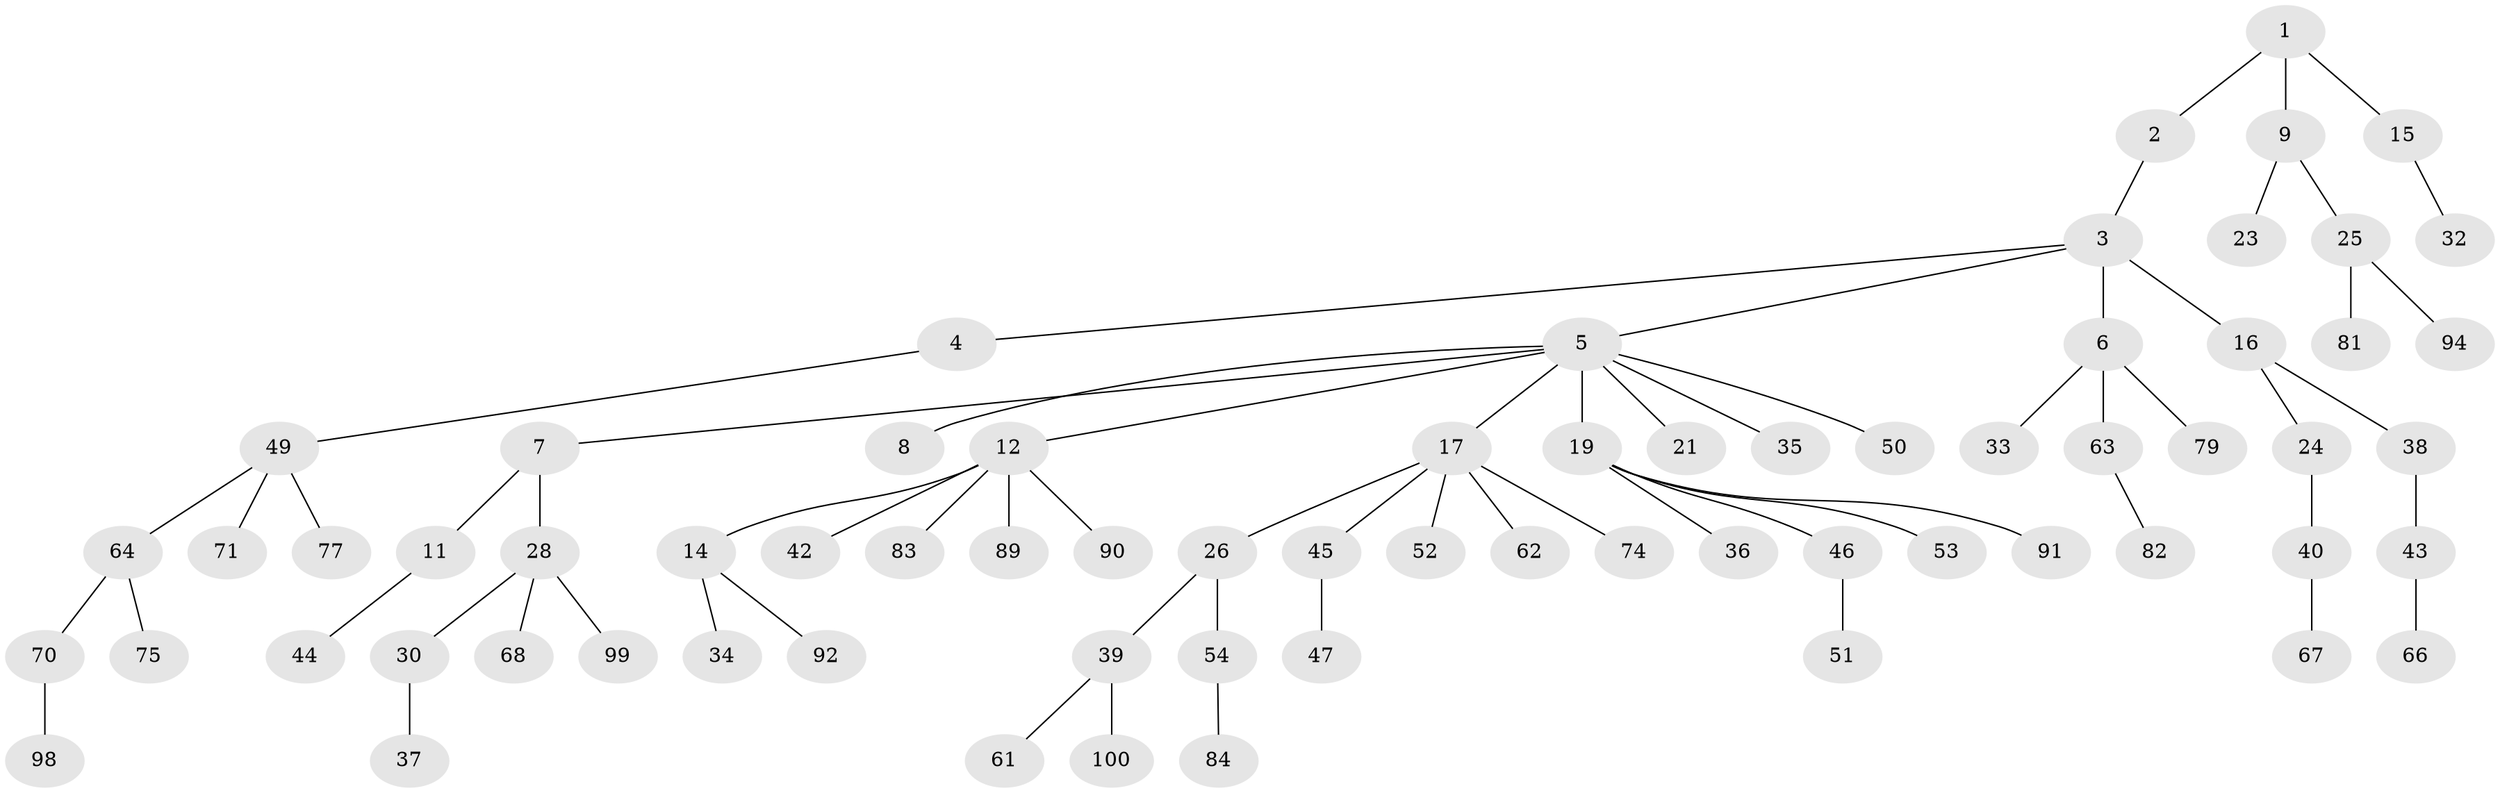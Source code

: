 // original degree distribution, {3: 0.19, 6: 0.01, 7: 0.01, 1: 0.52, 4: 0.05, 5: 0.04, 2: 0.18}
// Generated by graph-tools (version 1.1) at 2025/38/02/21/25 10:38:55]
// undirected, 69 vertices, 68 edges
graph export_dot {
graph [start="1"]
  node [color=gray90,style=filled];
  1;
  2 [super="+72"];
  3 [super="+57"];
  4 [super="+20"];
  5 [super="+10"];
  6 [super="+59"];
  7;
  8;
  9;
  11 [super="+29"];
  12 [super="+13"];
  14 [super="+60"];
  15 [super="+31"];
  16 [super="+27"];
  17 [super="+18"];
  19 [super="+22"];
  21 [super="+93"];
  23 [super="+78"];
  24;
  25 [super="+73"];
  26;
  28 [super="+76"];
  30 [super="+87"];
  32;
  33 [super="+96"];
  34 [super="+58"];
  35;
  36;
  37;
  38;
  39 [super="+55"];
  40 [super="+41"];
  42;
  43 [super="+86"];
  44 [super="+95"];
  45 [super="+48"];
  46;
  47;
  49 [super="+56"];
  50;
  51 [super="+85"];
  52;
  53 [super="+97"];
  54 [super="+69"];
  61;
  62;
  63;
  64 [super="+65"];
  66 [super="+88"];
  67 [super="+80"];
  68;
  70;
  71;
  74;
  75;
  77;
  79;
  81;
  82;
  83;
  84;
  89;
  90;
  91;
  92;
  94;
  98;
  99;
  100;
  1 -- 2;
  1 -- 9;
  1 -- 15;
  2 -- 3;
  3 -- 4;
  3 -- 5;
  3 -- 6;
  3 -- 16;
  4 -- 49;
  5 -- 7;
  5 -- 8;
  5 -- 19;
  5 -- 35;
  5 -- 50;
  5 -- 17;
  5 -- 21;
  5 -- 12;
  6 -- 33;
  6 -- 63;
  6 -- 79;
  7 -- 11;
  7 -- 28;
  9 -- 23;
  9 -- 25;
  11 -- 44;
  12 -- 90;
  12 -- 83;
  12 -- 89;
  12 -- 42;
  12 -- 14;
  14 -- 34;
  14 -- 92;
  15 -- 32;
  16 -- 24;
  16 -- 38;
  17 -- 45;
  17 -- 52;
  17 -- 74;
  17 -- 26;
  17 -- 62;
  19 -- 36;
  19 -- 53;
  19 -- 91;
  19 -- 46;
  24 -- 40;
  25 -- 94;
  25 -- 81;
  26 -- 39;
  26 -- 54;
  28 -- 30;
  28 -- 68;
  28 -- 99;
  30 -- 37;
  38 -- 43;
  39 -- 61;
  39 -- 100;
  40 -- 67;
  43 -- 66;
  45 -- 47;
  46 -- 51;
  49 -- 64;
  49 -- 77;
  49 -- 71;
  54 -- 84;
  63 -- 82;
  64 -- 70;
  64 -- 75;
  70 -- 98;
}
